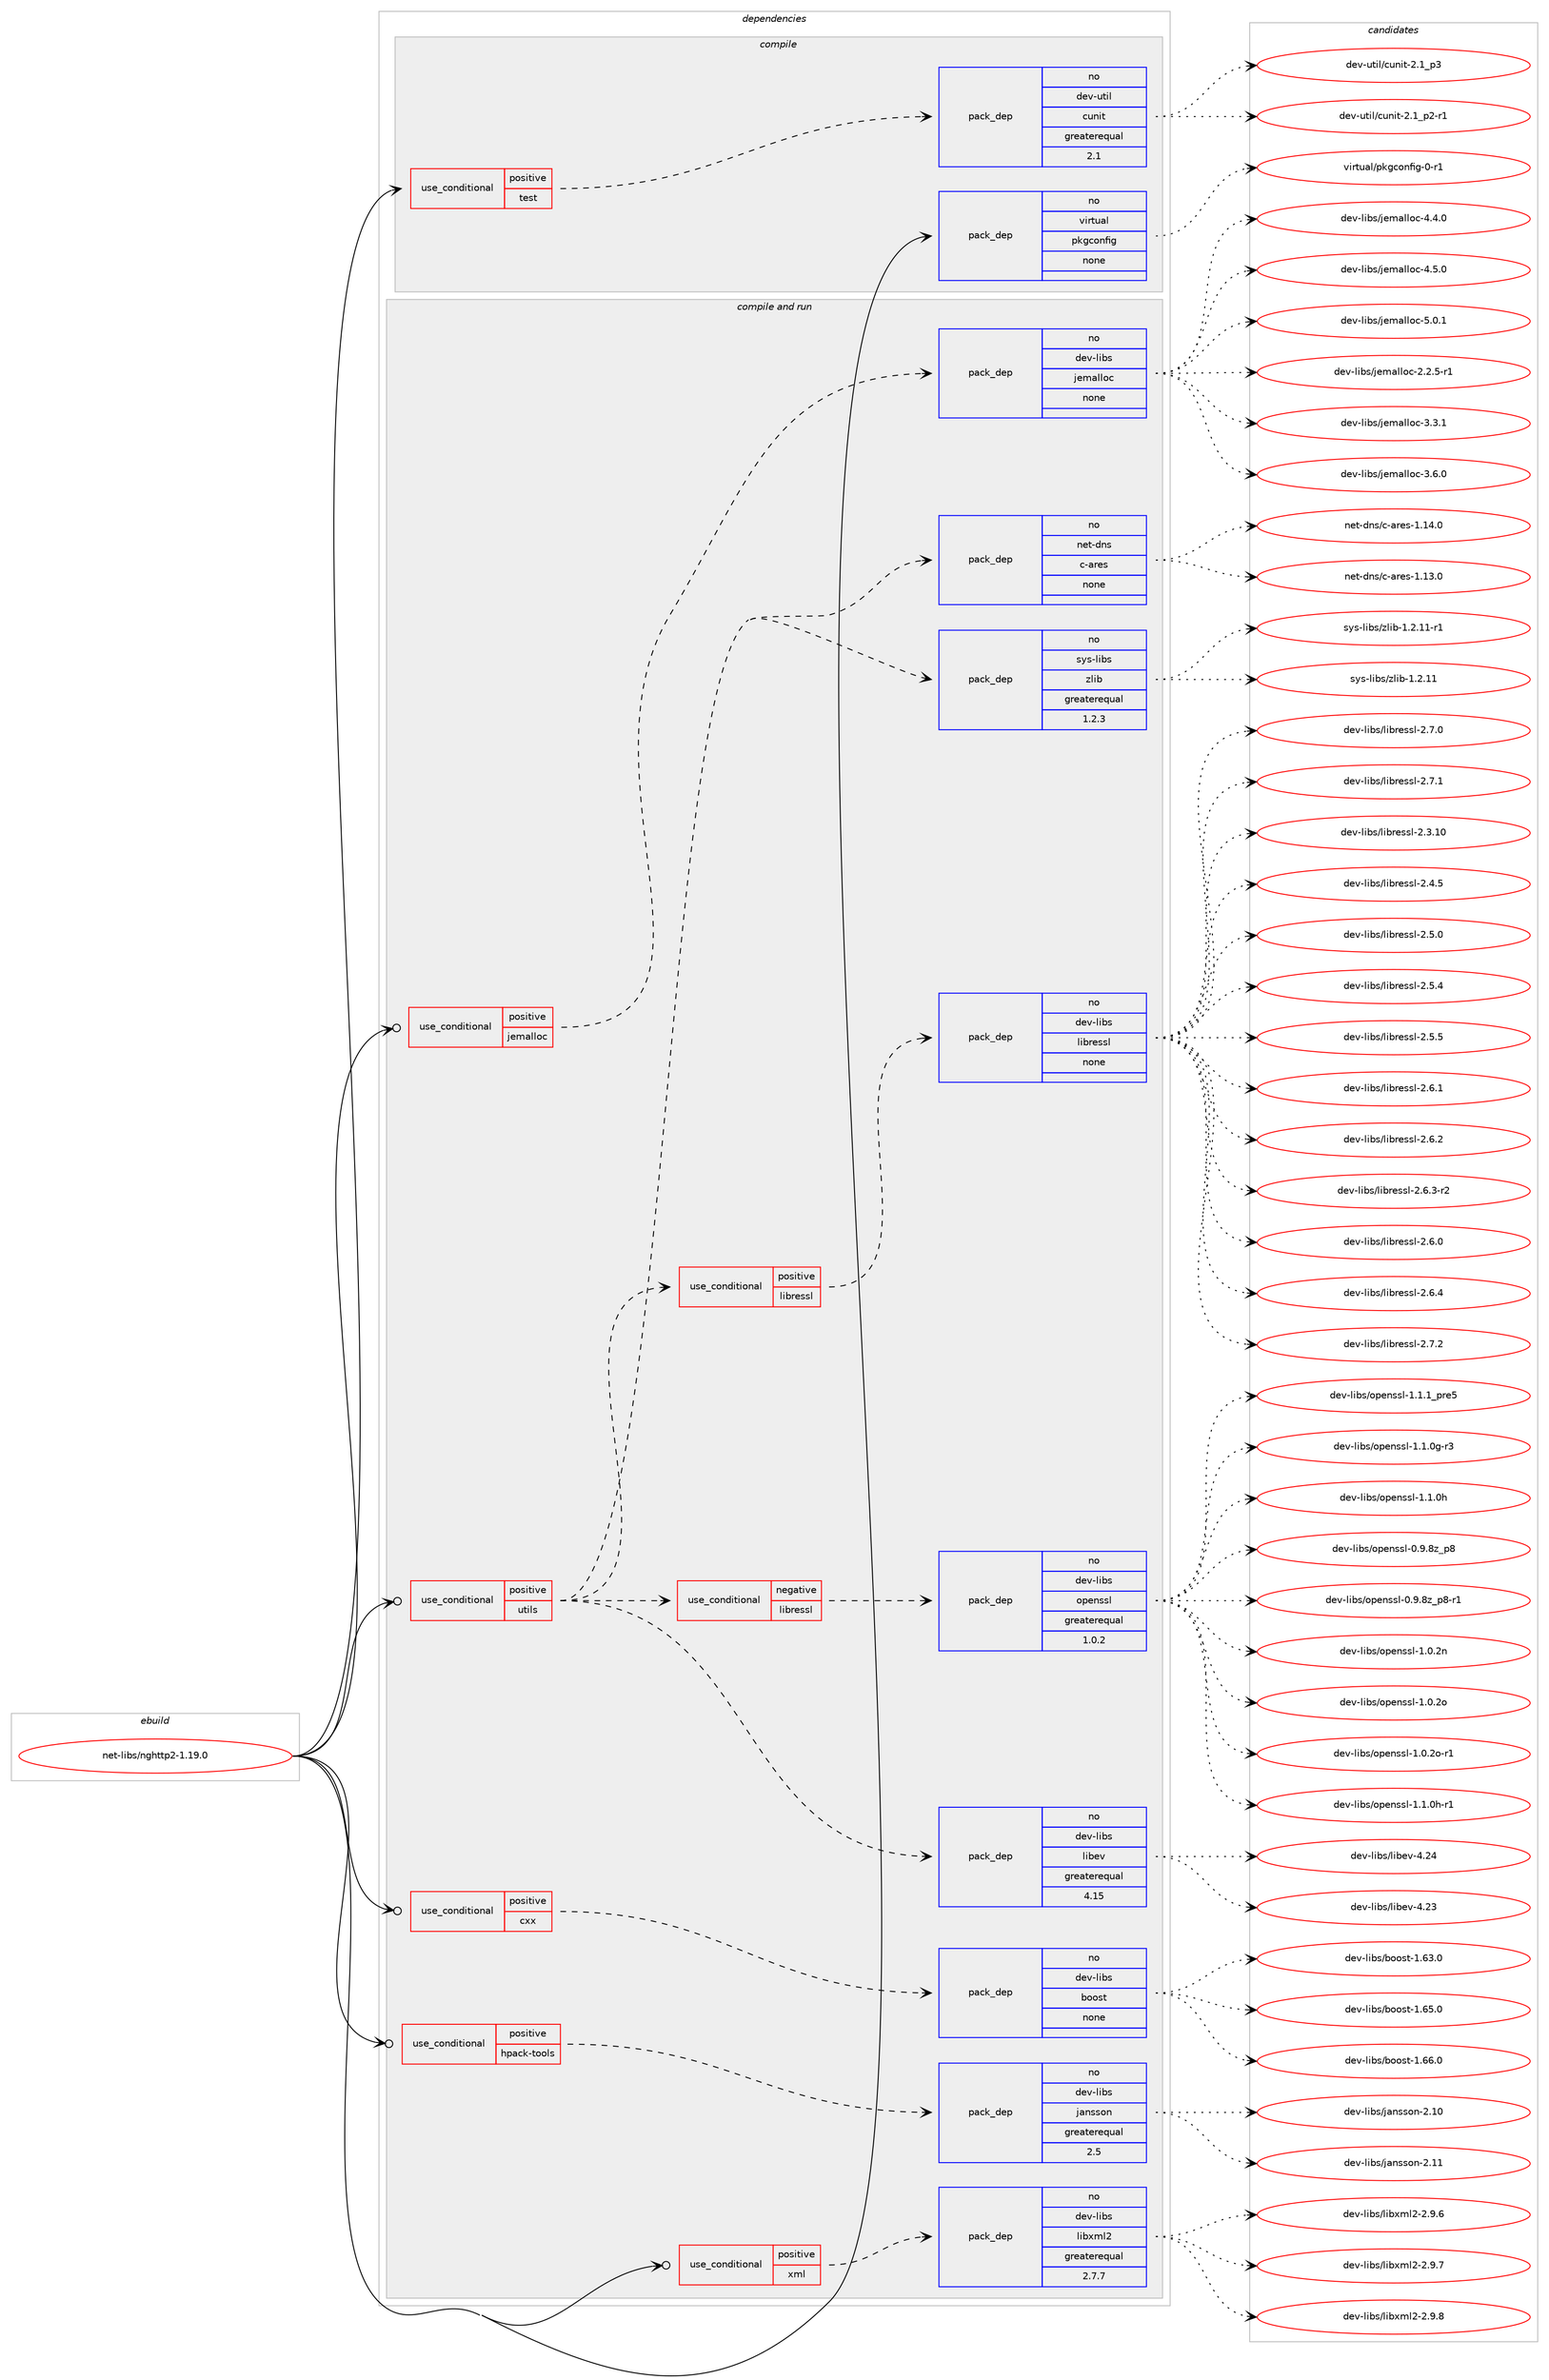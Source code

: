 digraph prolog {

# *************
# Graph options
# *************

newrank=true;
concentrate=true;
compound=true;
graph [rankdir=LR,fontname=Helvetica,fontsize=10,ranksep=1.5];#, ranksep=2.5, nodesep=0.2];
edge  [arrowhead=vee];
node  [fontname=Helvetica,fontsize=10];

# **********
# The ebuild
# **********

subgraph cluster_leftcol {
color=gray;
rank=same;
label=<<i>ebuild</i>>;
id [label="net-libs/nghttp2-1.19.0", color=red, width=4, href="../net-libs/nghttp2-1.19.0.svg"];
}

# ****************
# The dependencies
# ****************

subgraph cluster_midcol {
color=gray;
label=<<i>dependencies</i>>;
subgraph cluster_compile {
fillcolor="#eeeeee";
style=filled;
label=<<i>compile</i>>;
subgraph cond108 {
dependency388 [label=<<TABLE BORDER="0" CELLBORDER="1" CELLSPACING="0" CELLPADDING="4"><TR><TD ROWSPAN="3" CELLPADDING="10">use_conditional</TD></TR><TR><TD>positive</TD></TR><TR><TD>test</TD></TR></TABLE>>, shape=none, color=red];
subgraph pack274 {
dependency389 [label=<<TABLE BORDER="0" CELLBORDER="1" CELLSPACING="0" CELLPADDING="4" WIDTH="220"><TR><TD ROWSPAN="6" CELLPADDING="30">pack_dep</TD></TR><TR><TD WIDTH="110">no</TD></TR><TR><TD>dev-util</TD></TR><TR><TD>cunit</TD></TR><TR><TD>greaterequal</TD></TR><TR><TD>2.1</TD></TR></TABLE>>, shape=none, color=blue];
}
dependency388:e -> dependency389:w [weight=20,style="dashed",arrowhead="vee"];
}
id:e -> dependency388:w [weight=20,style="solid",arrowhead="vee"];
subgraph pack275 {
dependency390 [label=<<TABLE BORDER="0" CELLBORDER="1" CELLSPACING="0" CELLPADDING="4" WIDTH="220"><TR><TD ROWSPAN="6" CELLPADDING="30">pack_dep</TD></TR><TR><TD WIDTH="110">no</TD></TR><TR><TD>virtual</TD></TR><TR><TD>pkgconfig</TD></TR><TR><TD>none</TD></TR><TR><TD></TD></TR></TABLE>>, shape=none, color=blue];
}
id:e -> dependency390:w [weight=20,style="solid",arrowhead="vee"];
}
subgraph cluster_compileandrun {
fillcolor="#eeeeee";
style=filled;
label=<<i>compile and run</i>>;
subgraph cond109 {
dependency391 [label=<<TABLE BORDER="0" CELLBORDER="1" CELLSPACING="0" CELLPADDING="4"><TR><TD ROWSPAN="3" CELLPADDING="10">use_conditional</TD></TR><TR><TD>positive</TD></TR><TR><TD>cxx</TD></TR></TABLE>>, shape=none, color=red];
subgraph pack276 {
dependency392 [label=<<TABLE BORDER="0" CELLBORDER="1" CELLSPACING="0" CELLPADDING="4" WIDTH="220"><TR><TD ROWSPAN="6" CELLPADDING="30">pack_dep</TD></TR><TR><TD WIDTH="110">no</TD></TR><TR><TD>dev-libs</TD></TR><TR><TD>boost</TD></TR><TR><TD>none</TD></TR><TR><TD></TD></TR></TABLE>>, shape=none, color=blue];
}
dependency391:e -> dependency392:w [weight=20,style="dashed",arrowhead="vee"];
}
id:e -> dependency391:w [weight=20,style="solid",arrowhead="odotvee"];
subgraph cond110 {
dependency393 [label=<<TABLE BORDER="0" CELLBORDER="1" CELLSPACING="0" CELLPADDING="4"><TR><TD ROWSPAN="3" CELLPADDING="10">use_conditional</TD></TR><TR><TD>positive</TD></TR><TR><TD>hpack-tools</TD></TR></TABLE>>, shape=none, color=red];
subgraph pack277 {
dependency394 [label=<<TABLE BORDER="0" CELLBORDER="1" CELLSPACING="0" CELLPADDING="4" WIDTH="220"><TR><TD ROWSPAN="6" CELLPADDING="30">pack_dep</TD></TR><TR><TD WIDTH="110">no</TD></TR><TR><TD>dev-libs</TD></TR><TR><TD>jansson</TD></TR><TR><TD>greaterequal</TD></TR><TR><TD>2.5</TD></TR></TABLE>>, shape=none, color=blue];
}
dependency393:e -> dependency394:w [weight=20,style="dashed",arrowhead="vee"];
}
id:e -> dependency393:w [weight=20,style="solid",arrowhead="odotvee"];
subgraph cond111 {
dependency395 [label=<<TABLE BORDER="0" CELLBORDER="1" CELLSPACING="0" CELLPADDING="4"><TR><TD ROWSPAN="3" CELLPADDING="10">use_conditional</TD></TR><TR><TD>positive</TD></TR><TR><TD>jemalloc</TD></TR></TABLE>>, shape=none, color=red];
subgraph pack278 {
dependency396 [label=<<TABLE BORDER="0" CELLBORDER="1" CELLSPACING="0" CELLPADDING="4" WIDTH="220"><TR><TD ROWSPAN="6" CELLPADDING="30">pack_dep</TD></TR><TR><TD WIDTH="110">no</TD></TR><TR><TD>dev-libs</TD></TR><TR><TD>jemalloc</TD></TR><TR><TD>none</TD></TR><TR><TD></TD></TR></TABLE>>, shape=none, color=blue];
}
dependency395:e -> dependency396:w [weight=20,style="dashed",arrowhead="vee"];
}
id:e -> dependency395:w [weight=20,style="solid",arrowhead="odotvee"];
subgraph cond112 {
dependency397 [label=<<TABLE BORDER="0" CELLBORDER="1" CELLSPACING="0" CELLPADDING="4"><TR><TD ROWSPAN="3" CELLPADDING="10">use_conditional</TD></TR><TR><TD>positive</TD></TR><TR><TD>utils</TD></TR></TABLE>>, shape=none, color=red];
subgraph pack279 {
dependency398 [label=<<TABLE BORDER="0" CELLBORDER="1" CELLSPACING="0" CELLPADDING="4" WIDTH="220"><TR><TD ROWSPAN="6" CELLPADDING="30">pack_dep</TD></TR><TR><TD WIDTH="110">no</TD></TR><TR><TD>dev-libs</TD></TR><TR><TD>libev</TD></TR><TR><TD>greaterequal</TD></TR><TR><TD>4.15</TD></TR></TABLE>>, shape=none, color=blue];
}
dependency397:e -> dependency398:w [weight=20,style="dashed",arrowhead="vee"];
subgraph cond113 {
dependency399 [label=<<TABLE BORDER="0" CELLBORDER="1" CELLSPACING="0" CELLPADDING="4"><TR><TD ROWSPAN="3" CELLPADDING="10">use_conditional</TD></TR><TR><TD>negative</TD></TR><TR><TD>libressl</TD></TR></TABLE>>, shape=none, color=red];
subgraph pack280 {
dependency400 [label=<<TABLE BORDER="0" CELLBORDER="1" CELLSPACING="0" CELLPADDING="4" WIDTH="220"><TR><TD ROWSPAN="6" CELLPADDING="30">pack_dep</TD></TR><TR><TD WIDTH="110">no</TD></TR><TR><TD>dev-libs</TD></TR><TR><TD>openssl</TD></TR><TR><TD>greaterequal</TD></TR><TR><TD>1.0.2</TD></TR></TABLE>>, shape=none, color=blue];
}
dependency399:e -> dependency400:w [weight=20,style="dashed",arrowhead="vee"];
}
dependency397:e -> dependency399:w [weight=20,style="dashed",arrowhead="vee"];
subgraph cond114 {
dependency401 [label=<<TABLE BORDER="0" CELLBORDER="1" CELLSPACING="0" CELLPADDING="4"><TR><TD ROWSPAN="3" CELLPADDING="10">use_conditional</TD></TR><TR><TD>positive</TD></TR><TR><TD>libressl</TD></TR></TABLE>>, shape=none, color=red];
subgraph pack281 {
dependency402 [label=<<TABLE BORDER="0" CELLBORDER="1" CELLSPACING="0" CELLPADDING="4" WIDTH="220"><TR><TD ROWSPAN="6" CELLPADDING="30">pack_dep</TD></TR><TR><TD WIDTH="110">no</TD></TR><TR><TD>dev-libs</TD></TR><TR><TD>libressl</TD></TR><TR><TD>none</TD></TR><TR><TD></TD></TR></TABLE>>, shape=none, color=blue];
}
dependency401:e -> dependency402:w [weight=20,style="dashed",arrowhead="vee"];
}
dependency397:e -> dependency401:w [weight=20,style="dashed",arrowhead="vee"];
subgraph pack282 {
dependency403 [label=<<TABLE BORDER="0" CELLBORDER="1" CELLSPACING="0" CELLPADDING="4" WIDTH="220"><TR><TD ROWSPAN="6" CELLPADDING="30">pack_dep</TD></TR><TR><TD WIDTH="110">no</TD></TR><TR><TD>sys-libs</TD></TR><TR><TD>zlib</TD></TR><TR><TD>greaterequal</TD></TR><TR><TD>1.2.3</TD></TR></TABLE>>, shape=none, color=blue];
}
dependency397:e -> dependency403:w [weight=20,style="dashed",arrowhead="vee"];
subgraph pack283 {
dependency404 [label=<<TABLE BORDER="0" CELLBORDER="1" CELLSPACING="0" CELLPADDING="4" WIDTH="220"><TR><TD ROWSPAN="6" CELLPADDING="30">pack_dep</TD></TR><TR><TD WIDTH="110">no</TD></TR><TR><TD>net-dns</TD></TR><TR><TD>c-ares</TD></TR><TR><TD>none</TD></TR><TR><TD></TD></TR></TABLE>>, shape=none, color=blue];
}
dependency397:e -> dependency404:w [weight=20,style="dashed",arrowhead="vee"];
}
id:e -> dependency397:w [weight=20,style="solid",arrowhead="odotvee"];
subgraph cond115 {
dependency405 [label=<<TABLE BORDER="0" CELLBORDER="1" CELLSPACING="0" CELLPADDING="4"><TR><TD ROWSPAN="3" CELLPADDING="10">use_conditional</TD></TR><TR><TD>positive</TD></TR><TR><TD>xml</TD></TR></TABLE>>, shape=none, color=red];
subgraph pack284 {
dependency406 [label=<<TABLE BORDER="0" CELLBORDER="1" CELLSPACING="0" CELLPADDING="4" WIDTH="220"><TR><TD ROWSPAN="6" CELLPADDING="30">pack_dep</TD></TR><TR><TD WIDTH="110">no</TD></TR><TR><TD>dev-libs</TD></TR><TR><TD>libxml2</TD></TR><TR><TD>greaterequal</TD></TR><TR><TD>2.7.7</TD></TR></TABLE>>, shape=none, color=blue];
}
dependency405:e -> dependency406:w [weight=20,style="dashed",arrowhead="vee"];
}
id:e -> dependency405:w [weight=20,style="solid",arrowhead="odotvee"];
}
subgraph cluster_run {
fillcolor="#eeeeee";
style=filled;
label=<<i>run</i>>;
}
}

# **************
# The candidates
# **************

subgraph cluster_choices {
rank=same;
color=gray;
label=<<i>candidates</i>>;

subgraph choice274 {
color=black;
nodesep=1;
choice1001011184511711610510847991171101051164550464995112504511449 [label="dev-util/cunit-2.1_p2-r1", color=red, width=4,href="../dev-util/cunit-2.1_p2-r1.svg"];
choice100101118451171161051084799117110105116455046499511251 [label="dev-util/cunit-2.1_p3", color=red, width=4,href="../dev-util/cunit-2.1_p3.svg"];
dependency389:e -> choice1001011184511711610510847991171101051164550464995112504511449:w [style=dotted,weight="100"];
dependency389:e -> choice100101118451171161051084799117110105116455046499511251:w [style=dotted,weight="100"];
}
subgraph choice275 {
color=black;
nodesep=1;
choice11810511411611797108471121071039911111010210510345484511449 [label="virtual/pkgconfig-0-r1", color=red, width=4,href="../virtual/pkgconfig-0-r1.svg"];
dependency390:e -> choice11810511411611797108471121071039911111010210510345484511449:w [style=dotted,weight="100"];
}
subgraph choice276 {
color=black;
nodesep=1;
choice1001011184510810598115479811111111511645494654514648 [label="dev-libs/boost-1.63.0", color=red, width=4,href="../dev-libs/boost-1.63.0.svg"];
choice1001011184510810598115479811111111511645494654534648 [label="dev-libs/boost-1.65.0", color=red, width=4,href="../dev-libs/boost-1.65.0.svg"];
choice1001011184510810598115479811111111511645494654544648 [label="dev-libs/boost-1.66.0", color=red, width=4,href="../dev-libs/boost-1.66.0.svg"];
dependency392:e -> choice1001011184510810598115479811111111511645494654514648:w [style=dotted,weight="100"];
dependency392:e -> choice1001011184510810598115479811111111511645494654534648:w [style=dotted,weight="100"];
dependency392:e -> choice1001011184510810598115479811111111511645494654544648:w [style=dotted,weight="100"];
}
subgraph choice277 {
color=black;
nodesep=1;
choice100101118451081059811547106971101151151111104550464948 [label="dev-libs/jansson-2.10", color=red, width=4,href="../dev-libs/jansson-2.10.svg"];
choice100101118451081059811547106971101151151111104550464949 [label="dev-libs/jansson-2.11", color=red, width=4,href="../dev-libs/jansson-2.11.svg"];
dependency394:e -> choice100101118451081059811547106971101151151111104550464948:w [style=dotted,weight="100"];
dependency394:e -> choice100101118451081059811547106971101151151111104550464949:w [style=dotted,weight="100"];
}
subgraph choice278 {
color=black;
nodesep=1;
choice10010111845108105981154710610110997108108111994550465046534511449 [label="dev-libs/jemalloc-2.2.5-r1", color=red, width=4,href="../dev-libs/jemalloc-2.2.5-r1.svg"];
choice1001011184510810598115471061011099710810811199455146514649 [label="dev-libs/jemalloc-3.3.1", color=red, width=4,href="../dev-libs/jemalloc-3.3.1.svg"];
choice1001011184510810598115471061011099710810811199455146544648 [label="dev-libs/jemalloc-3.6.0", color=red, width=4,href="../dev-libs/jemalloc-3.6.0.svg"];
choice1001011184510810598115471061011099710810811199455246524648 [label="dev-libs/jemalloc-4.4.0", color=red, width=4,href="../dev-libs/jemalloc-4.4.0.svg"];
choice1001011184510810598115471061011099710810811199455246534648 [label="dev-libs/jemalloc-4.5.0", color=red, width=4,href="../dev-libs/jemalloc-4.5.0.svg"];
choice1001011184510810598115471061011099710810811199455346484649 [label="dev-libs/jemalloc-5.0.1", color=red, width=4,href="../dev-libs/jemalloc-5.0.1.svg"];
dependency396:e -> choice10010111845108105981154710610110997108108111994550465046534511449:w [style=dotted,weight="100"];
dependency396:e -> choice1001011184510810598115471061011099710810811199455146514649:w [style=dotted,weight="100"];
dependency396:e -> choice1001011184510810598115471061011099710810811199455146544648:w [style=dotted,weight="100"];
dependency396:e -> choice1001011184510810598115471061011099710810811199455246524648:w [style=dotted,weight="100"];
dependency396:e -> choice1001011184510810598115471061011099710810811199455246534648:w [style=dotted,weight="100"];
dependency396:e -> choice1001011184510810598115471061011099710810811199455346484649:w [style=dotted,weight="100"];
}
subgraph choice279 {
color=black;
nodesep=1;
choice100101118451081059811547108105981011184552465051 [label="dev-libs/libev-4.23", color=red, width=4,href="../dev-libs/libev-4.23.svg"];
choice100101118451081059811547108105981011184552465052 [label="dev-libs/libev-4.24", color=red, width=4,href="../dev-libs/libev-4.24.svg"];
dependency398:e -> choice100101118451081059811547108105981011184552465051:w [style=dotted,weight="100"];
dependency398:e -> choice100101118451081059811547108105981011184552465052:w [style=dotted,weight="100"];
}
subgraph choice280 {
color=black;
nodesep=1;
choice1001011184510810598115471111121011101151151084549464946481034511451 [label="dev-libs/openssl-1.1.0g-r3", color=red, width=4,href="../dev-libs/openssl-1.1.0g-r3.svg"];
choice100101118451081059811547111112101110115115108454946494648104 [label="dev-libs/openssl-1.1.0h", color=red, width=4,href="../dev-libs/openssl-1.1.0h.svg"];
choice1001011184510810598115471111121011101151151084548465746561229511256 [label="dev-libs/openssl-0.9.8z_p8", color=red, width=4,href="../dev-libs/openssl-0.9.8z_p8.svg"];
choice10010111845108105981154711111210111011511510845484657465612295112564511449 [label="dev-libs/openssl-0.9.8z_p8-r1", color=red, width=4,href="../dev-libs/openssl-0.9.8z_p8-r1.svg"];
choice100101118451081059811547111112101110115115108454946484650110 [label="dev-libs/openssl-1.0.2n", color=red, width=4,href="../dev-libs/openssl-1.0.2n.svg"];
choice100101118451081059811547111112101110115115108454946484650111 [label="dev-libs/openssl-1.0.2o", color=red, width=4,href="../dev-libs/openssl-1.0.2o.svg"];
choice1001011184510810598115471111121011101151151084549464846501114511449 [label="dev-libs/openssl-1.0.2o-r1", color=red, width=4,href="../dev-libs/openssl-1.0.2o-r1.svg"];
choice1001011184510810598115471111121011101151151084549464946481044511449 [label="dev-libs/openssl-1.1.0h-r1", color=red, width=4,href="../dev-libs/openssl-1.1.0h-r1.svg"];
choice1001011184510810598115471111121011101151151084549464946499511211410153 [label="dev-libs/openssl-1.1.1_pre5", color=red, width=4,href="../dev-libs/openssl-1.1.1_pre5.svg"];
dependency400:e -> choice1001011184510810598115471111121011101151151084549464946481034511451:w [style=dotted,weight="100"];
dependency400:e -> choice100101118451081059811547111112101110115115108454946494648104:w [style=dotted,weight="100"];
dependency400:e -> choice1001011184510810598115471111121011101151151084548465746561229511256:w [style=dotted,weight="100"];
dependency400:e -> choice10010111845108105981154711111210111011511510845484657465612295112564511449:w [style=dotted,weight="100"];
dependency400:e -> choice100101118451081059811547111112101110115115108454946484650110:w [style=dotted,weight="100"];
dependency400:e -> choice100101118451081059811547111112101110115115108454946484650111:w [style=dotted,weight="100"];
dependency400:e -> choice1001011184510810598115471111121011101151151084549464846501114511449:w [style=dotted,weight="100"];
dependency400:e -> choice1001011184510810598115471111121011101151151084549464946481044511449:w [style=dotted,weight="100"];
dependency400:e -> choice1001011184510810598115471111121011101151151084549464946499511211410153:w [style=dotted,weight="100"];
}
subgraph choice281 {
color=black;
nodesep=1;
choice10010111845108105981154710810598114101115115108455046554648 [label="dev-libs/libressl-2.7.0", color=red, width=4,href="../dev-libs/libressl-2.7.0.svg"];
choice10010111845108105981154710810598114101115115108455046554649 [label="dev-libs/libressl-2.7.1", color=red, width=4,href="../dev-libs/libressl-2.7.1.svg"];
choice1001011184510810598115471081059811410111511510845504651464948 [label="dev-libs/libressl-2.3.10", color=red, width=4,href="../dev-libs/libressl-2.3.10.svg"];
choice10010111845108105981154710810598114101115115108455046524653 [label="dev-libs/libressl-2.4.5", color=red, width=4,href="../dev-libs/libressl-2.4.5.svg"];
choice10010111845108105981154710810598114101115115108455046534648 [label="dev-libs/libressl-2.5.0", color=red, width=4,href="../dev-libs/libressl-2.5.0.svg"];
choice10010111845108105981154710810598114101115115108455046534652 [label="dev-libs/libressl-2.5.4", color=red, width=4,href="../dev-libs/libressl-2.5.4.svg"];
choice10010111845108105981154710810598114101115115108455046534653 [label="dev-libs/libressl-2.5.5", color=red, width=4,href="../dev-libs/libressl-2.5.5.svg"];
choice10010111845108105981154710810598114101115115108455046544649 [label="dev-libs/libressl-2.6.1", color=red, width=4,href="../dev-libs/libressl-2.6.1.svg"];
choice10010111845108105981154710810598114101115115108455046544650 [label="dev-libs/libressl-2.6.2", color=red, width=4,href="../dev-libs/libressl-2.6.2.svg"];
choice100101118451081059811547108105981141011151151084550465446514511450 [label="dev-libs/libressl-2.6.3-r2", color=red, width=4,href="../dev-libs/libressl-2.6.3-r2.svg"];
choice10010111845108105981154710810598114101115115108455046544648 [label="dev-libs/libressl-2.6.0", color=red, width=4,href="../dev-libs/libressl-2.6.0.svg"];
choice10010111845108105981154710810598114101115115108455046544652 [label="dev-libs/libressl-2.6.4", color=red, width=4,href="../dev-libs/libressl-2.6.4.svg"];
choice10010111845108105981154710810598114101115115108455046554650 [label="dev-libs/libressl-2.7.2", color=red, width=4,href="../dev-libs/libressl-2.7.2.svg"];
dependency402:e -> choice10010111845108105981154710810598114101115115108455046554648:w [style=dotted,weight="100"];
dependency402:e -> choice10010111845108105981154710810598114101115115108455046554649:w [style=dotted,weight="100"];
dependency402:e -> choice1001011184510810598115471081059811410111511510845504651464948:w [style=dotted,weight="100"];
dependency402:e -> choice10010111845108105981154710810598114101115115108455046524653:w [style=dotted,weight="100"];
dependency402:e -> choice10010111845108105981154710810598114101115115108455046534648:w [style=dotted,weight="100"];
dependency402:e -> choice10010111845108105981154710810598114101115115108455046534652:w [style=dotted,weight="100"];
dependency402:e -> choice10010111845108105981154710810598114101115115108455046534653:w [style=dotted,weight="100"];
dependency402:e -> choice10010111845108105981154710810598114101115115108455046544649:w [style=dotted,weight="100"];
dependency402:e -> choice10010111845108105981154710810598114101115115108455046544650:w [style=dotted,weight="100"];
dependency402:e -> choice100101118451081059811547108105981141011151151084550465446514511450:w [style=dotted,weight="100"];
dependency402:e -> choice10010111845108105981154710810598114101115115108455046544648:w [style=dotted,weight="100"];
dependency402:e -> choice10010111845108105981154710810598114101115115108455046544652:w [style=dotted,weight="100"];
dependency402:e -> choice10010111845108105981154710810598114101115115108455046554650:w [style=dotted,weight="100"];
}
subgraph choice282 {
color=black;
nodesep=1;
choice1151211154510810598115471221081059845494650464949 [label="sys-libs/zlib-1.2.11", color=red, width=4,href="../sys-libs/zlib-1.2.11.svg"];
choice11512111545108105981154712210810598454946504649494511449 [label="sys-libs/zlib-1.2.11-r1", color=red, width=4,href="../sys-libs/zlib-1.2.11-r1.svg"];
dependency403:e -> choice1151211154510810598115471221081059845494650464949:w [style=dotted,weight="100"];
dependency403:e -> choice11512111545108105981154712210810598454946504649494511449:w [style=dotted,weight="100"];
}
subgraph choice283 {
color=black;
nodesep=1;
choice110101116451001101154799459711410111545494649514648 [label="net-dns/c-ares-1.13.0", color=red, width=4,href="../net-dns/c-ares-1.13.0.svg"];
choice110101116451001101154799459711410111545494649524648 [label="net-dns/c-ares-1.14.0", color=red, width=4,href="../net-dns/c-ares-1.14.0.svg"];
dependency404:e -> choice110101116451001101154799459711410111545494649514648:w [style=dotted,weight="100"];
dependency404:e -> choice110101116451001101154799459711410111545494649524648:w [style=dotted,weight="100"];
}
subgraph choice284 {
color=black;
nodesep=1;
choice1001011184510810598115471081059812010910850455046574654 [label="dev-libs/libxml2-2.9.6", color=red, width=4,href="../dev-libs/libxml2-2.9.6.svg"];
choice1001011184510810598115471081059812010910850455046574655 [label="dev-libs/libxml2-2.9.7", color=red, width=4,href="../dev-libs/libxml2-2.9.7.svg"];
choice1001011184510810598115471081059812010910850455046574656 [label="dev-libs/libxml2-2.9.8", color=red, width=4,href="../dev-libs/libxml2-2.9.8.svg"];
dependency406:e -> choice1001011184510810598115471081059812010910850455046574654:w [style=dotted,weight="100"];
dependency406:e -> choice1001011184510810598115471081059812010910850455046574655:w [style=dotted,weight="100"];
dependency406:e -> choice1001011184510810598115471081059812010910850455046574656:w [style=dotted,weight="100"];
}
}

}
